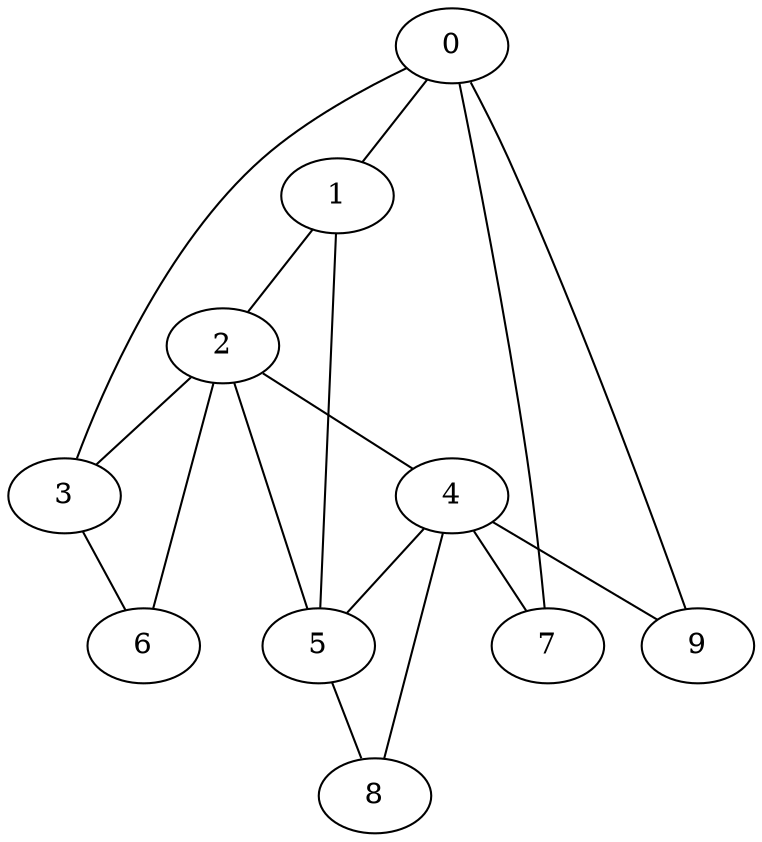 
graph graphname {
    0 -- 1
0 -- 7
0 -- 9
0 -- 3
1 -- 2
1 -- 5
2 -- 3
2 -- 4
2 -- 5
2 -- 6
3 -- 6
4 -- 8
4 -- 9
4 -- 7
4 -- 5
5 -- 8

}
